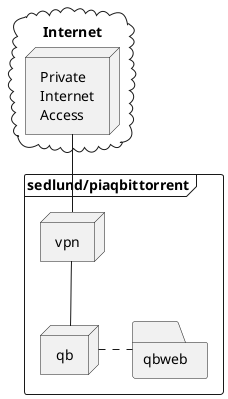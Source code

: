 @startuml overview
cloud Internet {
    node "Private\nInternet\nAccess" as pia
}

frame sedlund/piaqbittorrent {
    node vpn
    node qb
    pia -- vpn
    folder qbweb
    vpn -- qb
    qb .right. qbweb
}
@enduml